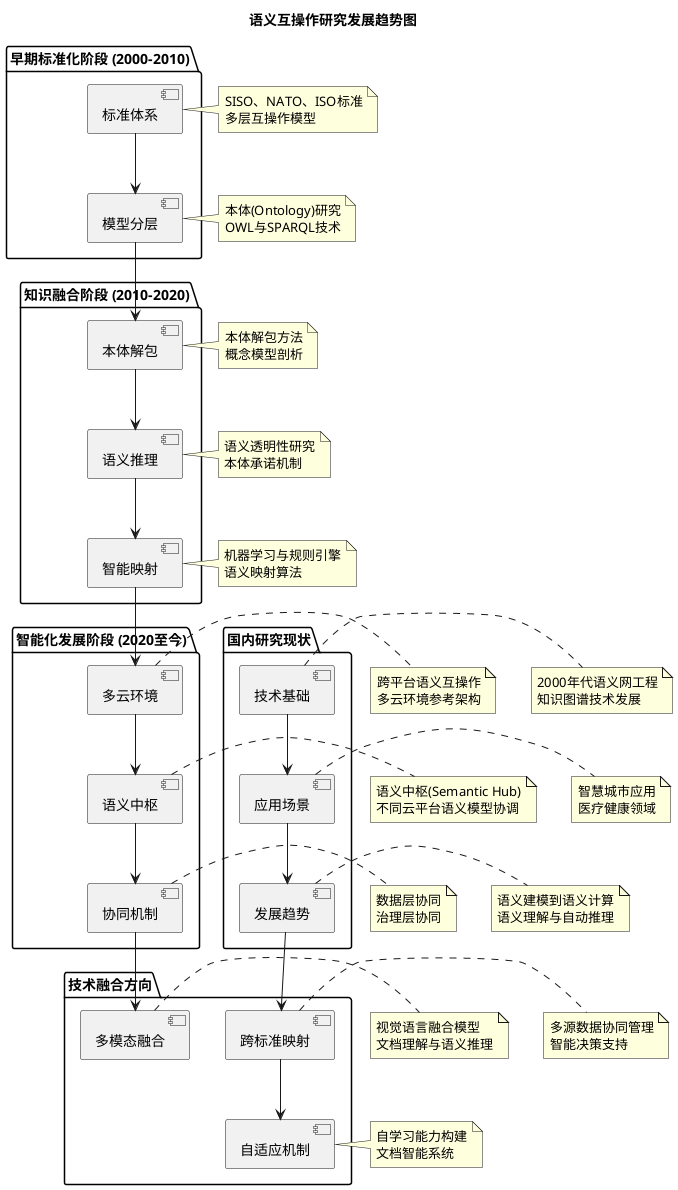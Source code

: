 @startuml
title 语义互操作研究发展趋势图

package "早期标准化阶段 (2000-2010)" {
    [标准体系] as standards
    [模型分层] as models
}

package "知识融合阶段 (2010-2020)" {
    [本体解包] as unpacking
    [语义推理] as reasoning
    [智能映射] as mapping
}

package "智能化发展阶段 (2020至今)" {
    [多云环境] as multicloud
    [语义中枢] as hub
    [协同机制] as coordination
}

package "国内研究现状" {
    [技术基础] as foundation
    [应用场景] as scenarios
    [发展趋势] as trends
}

package "技术融合方向" {
    [多模态融合] as multimodal
    [跨标准映射] as cross_standard
    [自适应机制] as adaptive
}

standards --> models
models --> unpacking
unpacking --> reasoning
reasoning --> mapping
mapping --> multicloud
multicloud --> hub
hub --> coordination

foundation --> scenarios
scenarios --> trends

coordination --> multimodal
trends --> cross_standard
cross_standard --> adaptive

note right of standards : SISO、NATO、ISO标准\n多层互操作模型
note right of models : 本体(Ontology)研究\nOWL与SPARQL技术
note right of unpacking : 本体解包方法\n概念模型剖析
note right of reasoning : 语义透明性研究\n本体承诺机制
note right of mapping : 机器学习与规则引擎\n语义映射算法
note right of multicloud : 跨平台语义互操作\n多云环境参考架构
note right of hub : 语义中枢(Semantic Hub)\n不同云平台语义模型协调
note right of coordination : 数据层协同\n治理层协同

note right of foundation : 2000年代语义网工程\n知识图谱技术发展
note right of scenarios : 智慧城市应用\n医疗健康领域
note right of trends : 语义建模到语义计算\n语义理解与自动推理

note right of multimodal : 视觉语言融合模型\n文档理解与语义推理
note right of cross_standard : 多源数据协同管理\n智能决策支持
note right of adaptive : 自学习能力构建\n文档智能系统

@enduml

